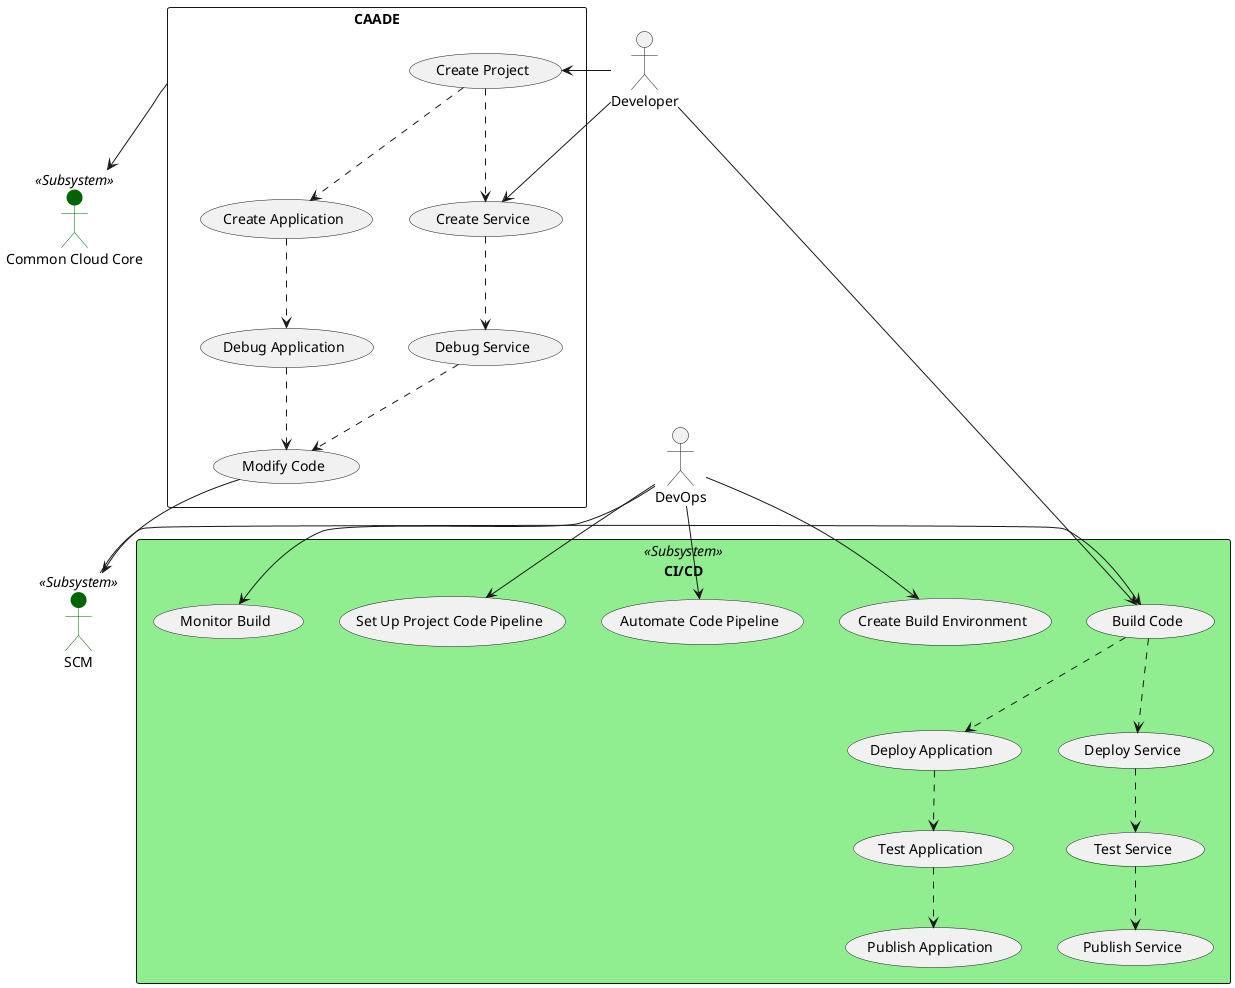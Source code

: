 @startuml

skinparam actor {
    BorderColor<<Subsystem>> darkgreen
    BackgroundColor<<Subsystem>> darkgreen

}

:Developer: as Dev
:DevOps: as DevOps
:Common Cloud Core: <<Subsystem>> as C3
:SCM: <<Subsystem>> as SCM
:CI/CD: <<Subsystem>> as CICD

rectangle CAADE {
    (Create Application) as CA
    (Create Service) as CM
    (Create Project) as CP
    (Debug Application) as DA
    (Debug Service) as DM
    (Modify Code) as MC
    rectangle CICD #lightgreen {
        (Deploy Application) as DpA
        (Deploy Service) as DpM
        (Publish Application) as PA
        (Publish Service) as PM
        (Test Application) as TA
        (Test Service) as TM
        (Create Build Environment) as CBE
        (Automate Code Pipeline) as ACP
        (Set Up Project Code Pipeline) as SUPCP
        (Build Code) as BC
        (Monitor Build) as MB
    }
}

DevOps --> ACP
DevOps --> SUPCP
DevOps --> CBE
DevOps --> MB
Dev -> CP
CP ..> CA
Dev --> CM
CP ..> CM
CA ..> DA
CM ..> DM
DM ..> MC
DA ..> MC
CAADE --> C3
BC ..> DpA
BC ..> DpM
MC --> SCM
SCM -> BC
Dev --> BC
DpA ..> TA
DpM ..> TM
TA ..> PA
TM ..> PM


@enduml
